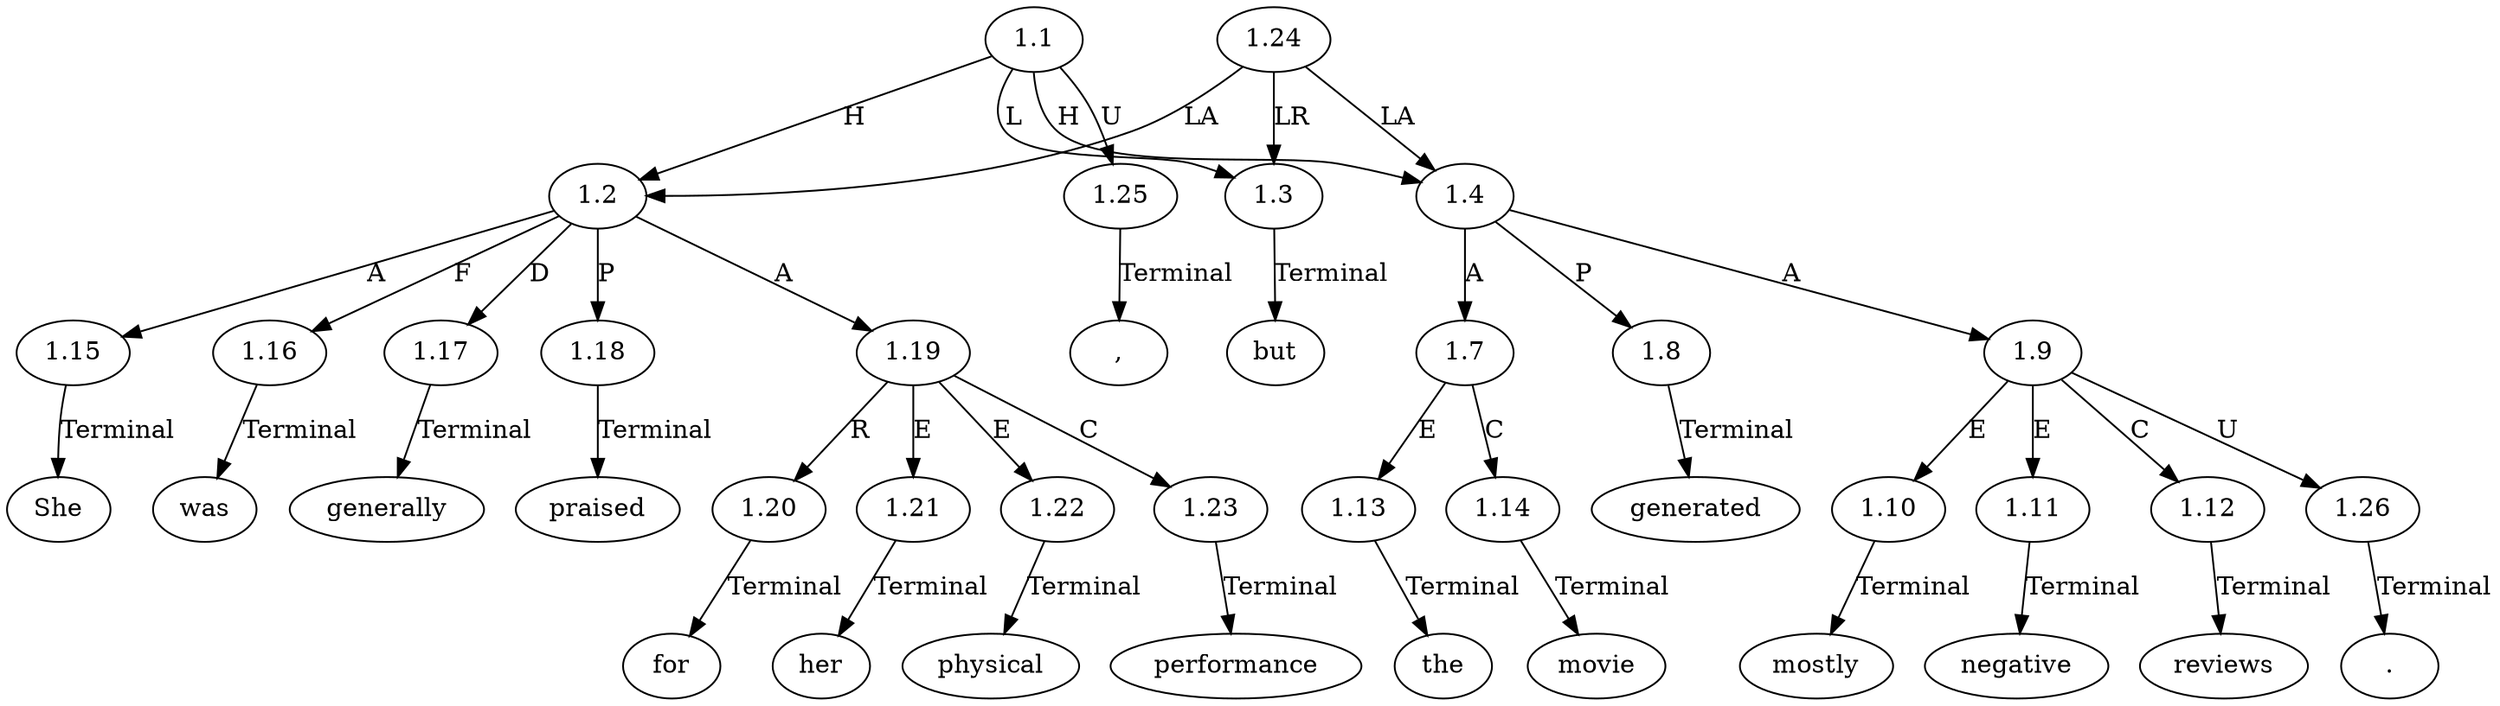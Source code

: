// Graph
digraph {
	0.1 [label=She ordering=out]
	0.10 [label=but ordering=out]
	0.11 [label=the ordering=out]
	0.12 [label=movie ordering=out]
	0.13 [label=generated ordering=out]
	0.14 [label=mostly ordering=out]
	0.15 [label=negative ordering=out]
	0.16 [label=reviews ordering=out]
	0.17 [label="." ordering=out]
	0.2 [label=was ordering=out]
	0.3 [label=generally ordering=out]
	0.4 [label=praised ordering=out]
	0.5 [label=for ordering=out]
	0.6 [label=her ordering=out]
	0.7 [label=physical ordering=out]
	0.8 [label=performance ordering=out]
	0.9 [label="," ordering=out]
	1.1 [label=1.1 ordering=out]
	1.2 [label=1.2 ordering=out]
	1.3 [label=1.3 ordering=out]
	1.4 [label=1.4 ordering=out]
	1.7 [label=1.7 ordering=out]
	1.8 [label=1.8 ordering=out]
	1.9 [label=1.9 ordering=out]
	1.10 [label=1.10 ordering=out]
	1.11 [label=1.11 ordering=out]
	1.12 [label=1.12 ordering=out]
	1.13 [label=1.13 ordering=out]
	1.14 [label=1.14 ordering=out]
	1.15 [label=1.15 ordering=out]
	1.16 [label=1.16 ordering=out]
	1.17 [label=1.17 ordering=out]
	1.18 [label=1.18 ordering=out]
	1.19 [label=1.19 ordering=out]
	1.20 [label=1.20 ordering=out]
	1.21 [label=1.21 ordering=out]
	1.22 [label=1.22 ordering=out]
	1.23 [label=1.23 ordering=out]
	1.24 [label=1.24 ordering=out]
	1.25 [label=1.25 ordering=out]
	1.26 [label=1.26 ordering=out]
	1.1 -> 1.2 [label=H ordering=out]
	1.1 -> 1.3 [label=L ordering=out]
	1.1 -> 1.4 [label=H ordering=out]
	1.1 -> 1.25 [label=U ordering=out]
	1.2 -> 1.15 [label=A ordering=out]
	1.2 -> 1.16 [label=F ordering=out]
	1.2 -> 1.17 [label=D ordering=out]
	1.2 -> 1.18 [label=P ordering=out]
	1.2 -> 1.19 [label=A ordering=out]
	1.3 -> 0.10 [label=Terminal ordering=out]
	1.4 -> 1.7 [label=A ordering=out]
	1.4 -> 1.8 [label=P ordering=out]
	1.4 -> 1.9 [label=A ordering=out]
	1.7 -> 1.13 [label=E ordering=out]
	1.7 -> 1.14 [label=C ordering=out]
	1.8 -> 0.13 [label=Terminal ordering=out]
	1.9 -> 1.10 [label=E ordering=out]
	1.9 -> 1.11 [label=E ordering=out]
	1.9 -> 1.12 [label=C ordering=out]
	1.9 -> 1.26 [label=U ordering=out]
	1.10 -> 0.14 [label=Terminal ordering=out]
	1.11 -> 0.15 [label=Terminal ordering=out]
	1.12 -> 0.16 [label=Terminal ordering=out]
	1.13 -> 0.11 [label=Terminal ordering=out]
	1.14 -> 0.12 [label=Terminal ordering=out]
	1.15 -> 0.1 [label=Terminal ordering=out]
	1.16 -> 0.2 [label=Terminal ordering=out]
	1.17 -> 0.3 [label=Terminal ordering=out]
	1.18 -> 0.4 [label=Terminal ordering=out]
	1.19 -> 1.20 [label=R ordering=out]
	1.19 -> 1.21 [label=E ordering=out]
	1.19 -> 1.22 [label=E ordering=out]
	1.19 -> 1.23 [label=C ordering=out]
	1.20 -> 0.5 [label=Terminal ordering=out]
	1.21 -> 0.6 [label=Terminal ordering=out]
	1.22 -> 0.7 [label=Terminal ordering=out]
	1.23 -> 0.8 [label=Terminal ordering=out]
	1.24 -> 1.2 [label=LA ordering=out]
	1.24 -> 1.3 [label=LR ordering=out]
	1.24 -> 1.4 [label=LA ordering=out]
	1.25 -> 0.9 [label=Terminal ordering=out]
	1.26 -> 0.17 [label=Terminal ordering=out]
}
